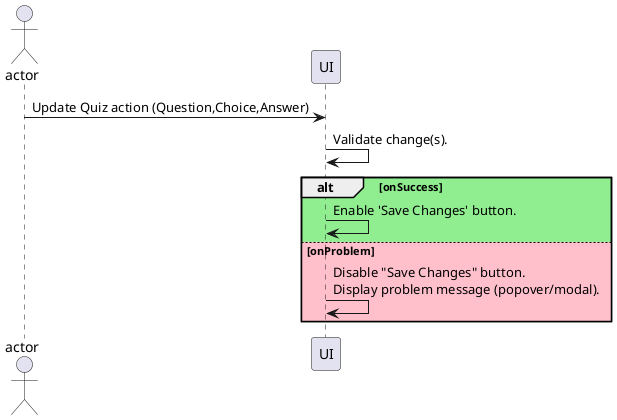 
@startuml
'autonumber
actor actor
participant UI

actor -> UI: Update Quiz action (Question,Choice,Answer)

UI -> UI: Validate change(s).
alt #lightgreen onSuccess
    UI -> UI: Enable 'Save Changes' button.
else #pink onProblem
UI -> UI: Disable "Save Changes" button.\nDisplay problem message (popover/modal).
end
@enduml
